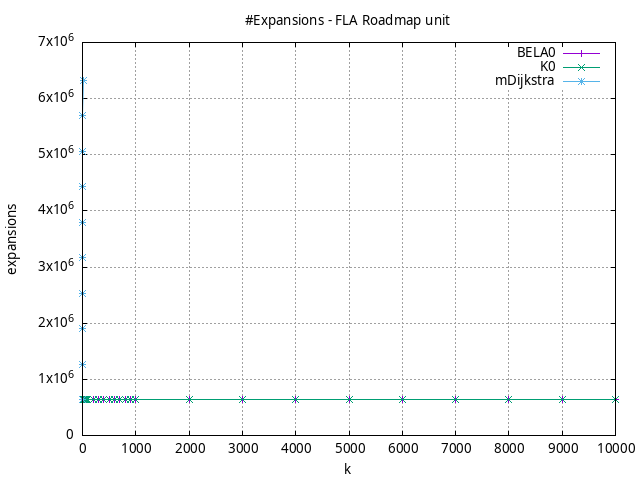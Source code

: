#!/usr/bin/gnuplot
# -*- coding: utf-8 -*-
#
# results/roadmap/unit/FLA/USA-road-d.FLA.brute-force.expansions.gnuplot
#
# Started on 01/09/2024 14:28:59
# Author: Carlos Linares López
set grid
set xlabel "k"
set ylabel "expansions"

set title "#Expansions - FLA Roadmap unit"

set terminal png enhanced font "Ariel,10"
set output 'USA-road-d.FLA.brute-force.expansions.png'

plot "-" title "BELA0"      with linesp, "-" title "K0"      with linesp, "-" title "mDijkstra"      with linesp

	1 632796.35
	2 632796.35
	3 632796.35
	4 632796.35
	5 632798.58
	6 632798.58
	7 632805.75
	8 632805.75
	9 632820.45
	10 632820.45
	20 632826.21
	30 632837.0
	40 632844.66
	50 632844.66
	60 632844.66
	70 632851.91
	80 632851.94
	90 632851.94
	100 632851.94
	200 632942.55
	300 633010.99
	400 633027.62
	500 633027.62
	600 633030.94
	700 633030.94
	800 633044.2
	900 633062.57
	1000 633077.96
	2000 633169.87
	3000 633182.99
	4000 633218.09
	5000 633242.93
	6000 633301.31
	7000 633328.7
	8000 633411.26
	9000 633434.13
	10000 633472.53
end
	1 632741.69
	2 635020.1
	3 635138.83
	4 635138.83
	5 635138.83
	6 635138.83
	7 635138.83
	8 635138.83
	9 635142.93
	10 635142.93
	20 635161.61
	30 635182.88
	40 635249.57
	50 635274.59
	60 635274.59
	70 635296.71
	80 635296.71
	90 635296.71
	100 635296.71
	200 635413.02
	300 635518.57
	400 635560.27
	500 635560.27
	600 635587.9
	700 635587.9
	800 635607.81
	900 635626.03
	1000 635641.68
	2000 635797.0
	3000 635839.11
	4000 635892.88
	5000 635917.6
	6000 635989.38
	7000 636027.11
	8000 636123.23
	9000 636151.52
	10000 636208.94
end
	1 632796.35
	2 1265604.63
	3 1898506.62
	4 2531135.62
	5 3164057.75
	6 3797020.92
	7 4430058.52
	8 5062733.64
	9 5696119.1
	10 6328669.13
end
